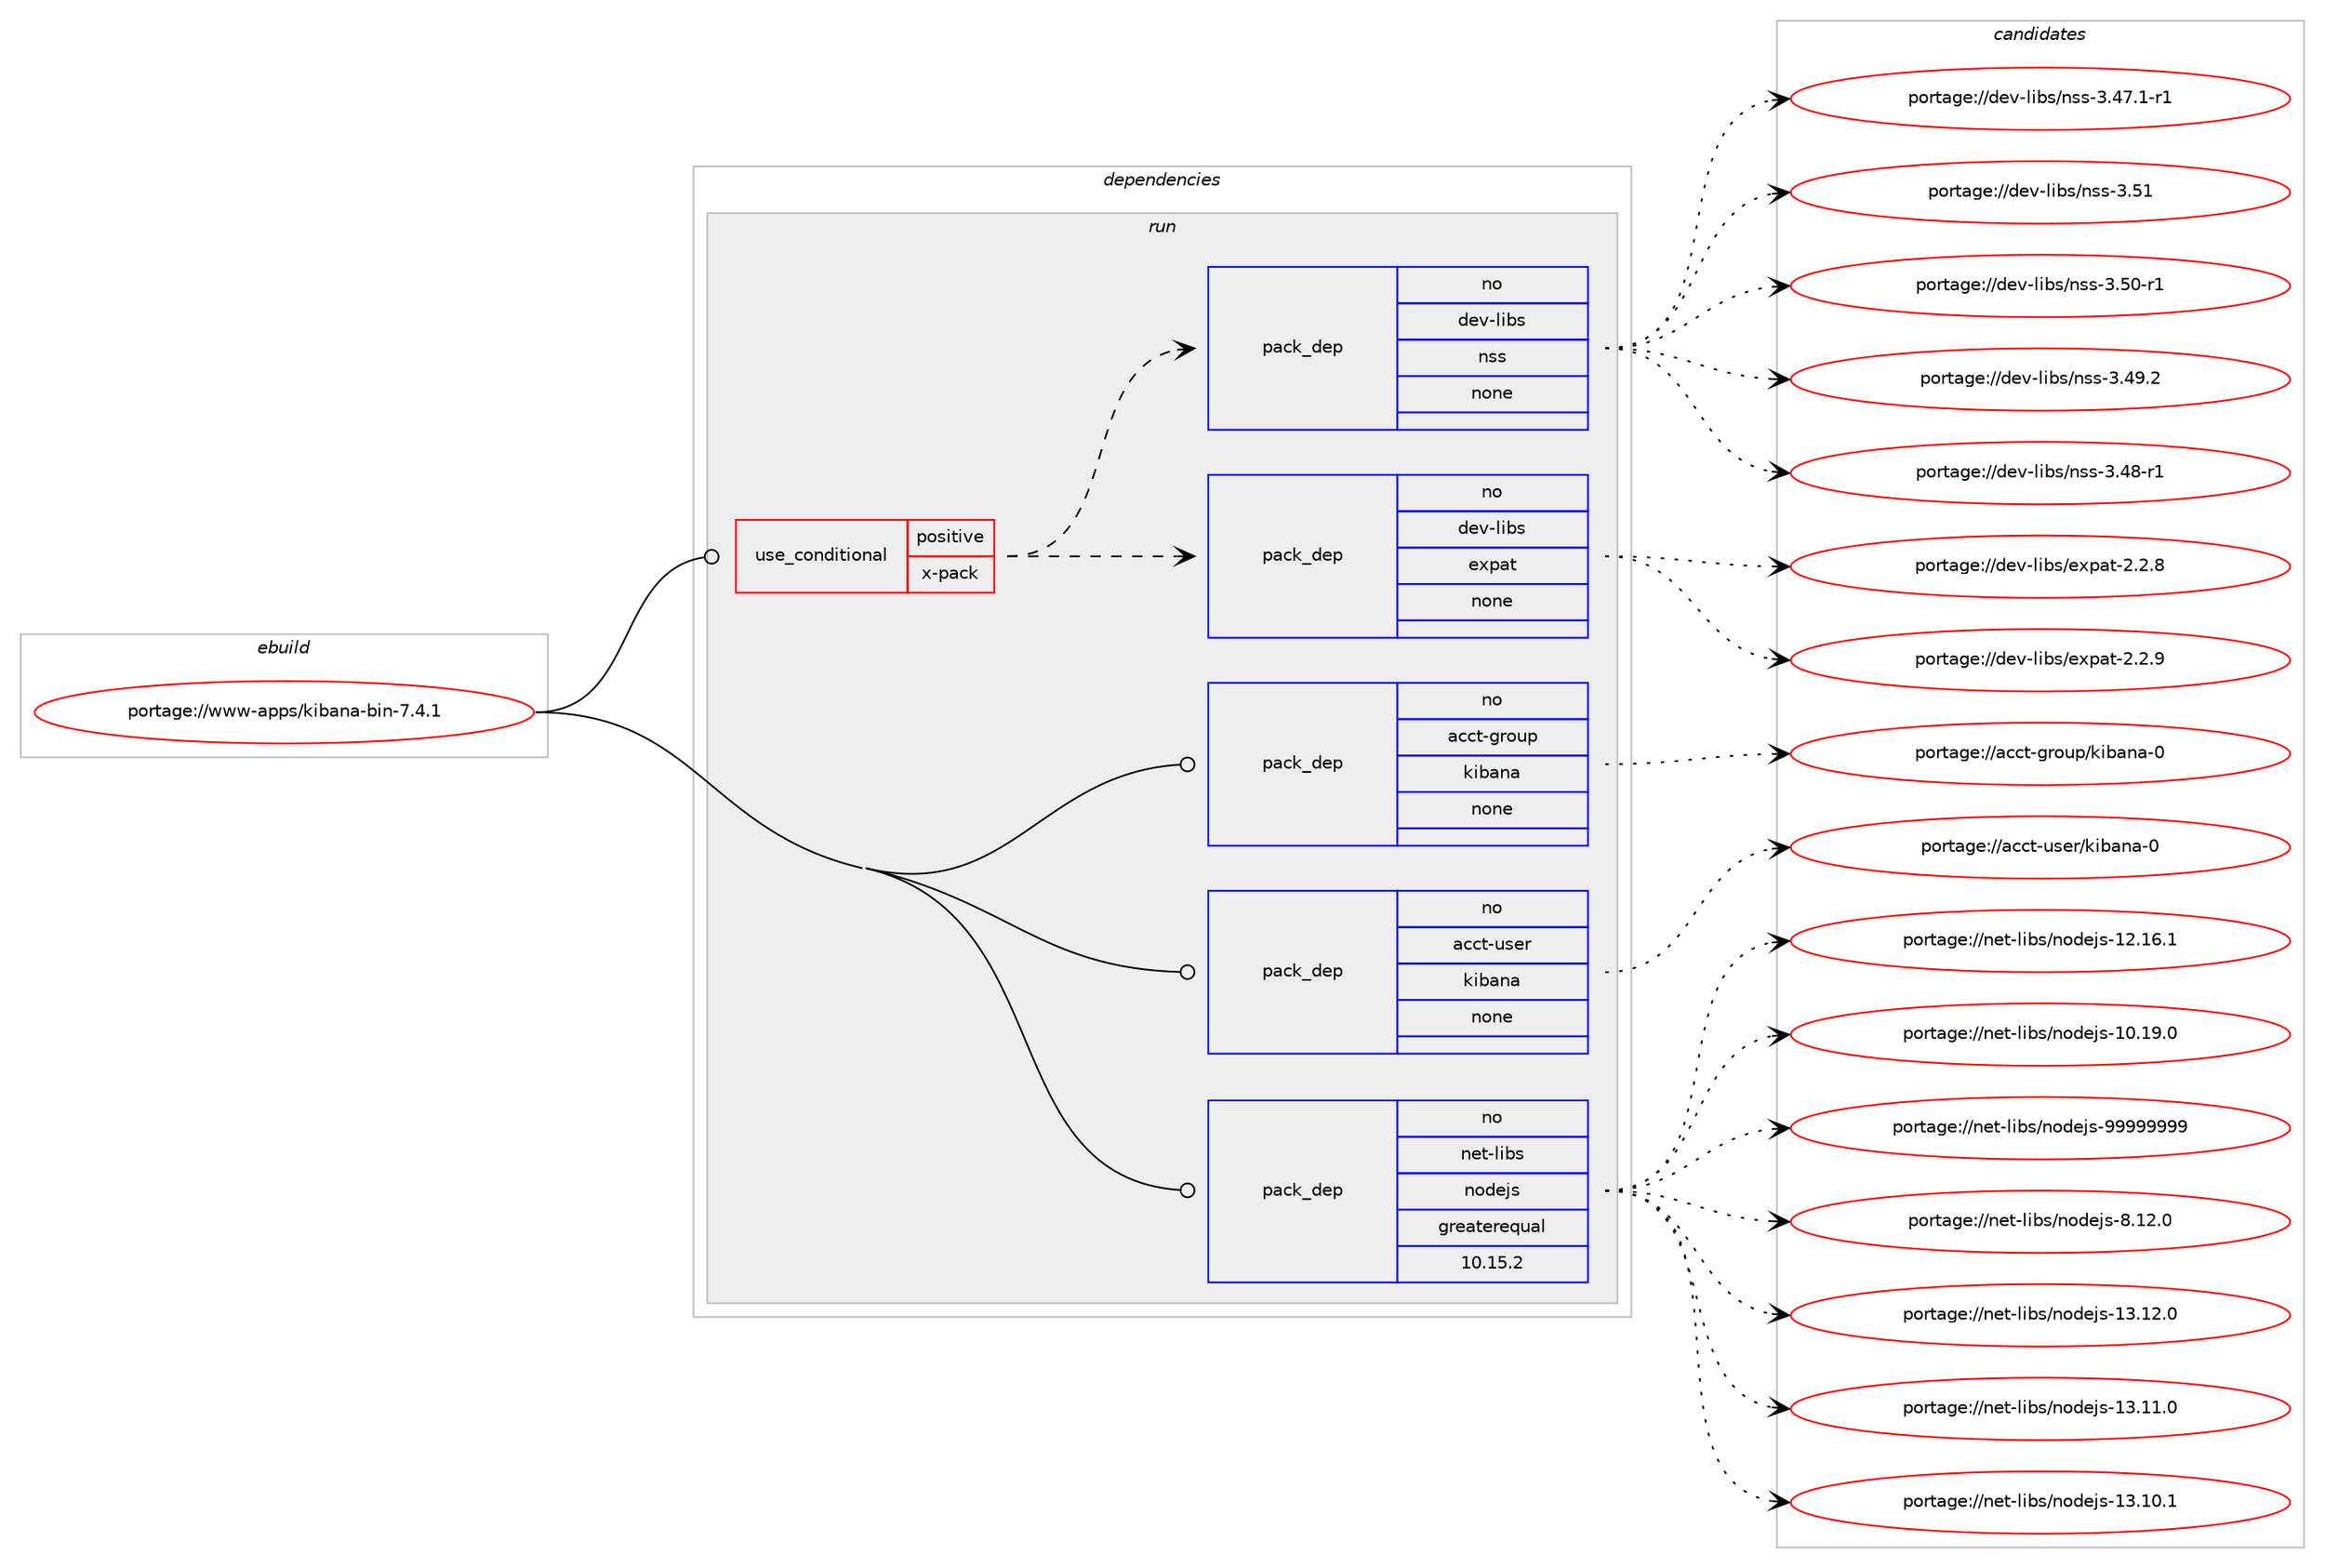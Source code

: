 digraph prolog {

# *************
# Graph options
# *************

newrank=true;
concentrate=true;
compound=true;
graph [rankdir=LR,fontname=Helvetica,fontsize=10,ranksep=1.5];#, ranksep=2.5, nodesep=0.2];
edge  [arrowhead=vee];
node  [fontname=Helvetica,fontsize=10];

# **********
# The ebuild
# **********

subgraph cluster_leftcol {
color=gray;
rank=same;
label=<<i>ebuild</i>>;
id [label="portage://www-apps/kibana-bin-7.4.1", color=red, width=4, href="../www-apps/kibana-bin-7.4.1.svg"];
}

# ****************
# The dependencies
# ****************

subgraph cluster_midcol {
color=gray;
label=<<i>dependencies</i>>;
subgraph cluster_compile {
fillcolor="#eeeeee";
style=filled;
label=<<i>compile</i>>;
}
subgraph cluster_compileandrun {
fillcolor="#eeeeee";
style=filled;
label=<<i>compile and run</i>>;
}
subgraph cluster_run {
fillcolor="#eeeeee";
style=filled;
label=<<i>run</i>>;
subgraph cond597 {
dependency4518 [label=<<TABLE BORDER="0" CELLBORDER="1" CELLSPACING="0" CELLPADDING="4"><TR><TD ROWSPAN="3" CELLPADDING="10">use_conditional</TD></TR><TR><TD>positive</TD></TR><TR><TD>x-pack</TD></TR></TABLE>>, shape=none, color=red];
subgraph pack3886 {
dependency4519 [label=<<TABLE BORDER="0" CELLBORDER="1" CELLSPACING="0" CELLPADDING="4" WIDTH="220"><TR><TD ROWSPAN="6" CELLPADDING="30">pack_dep</TD></TR><TR><TD WIDTH="110">no</TD></TR><TR><TD>dev-libs</TD></TR><TR><TD>expat</TD></TR><TR><TD>none</TD></TR><TR><TD></TD></TR></TABLE>>, shape=none, color=blue];
}
dependency4518:e -> dependency4519:w [weight=20,style="dashed",arrowhead="vee"];
subgraph pack3887 {
dependency4520 [label=<<TABLE BORDER="0" CELLBORDER="1" CELLSPACING="0" CELLPADDING="4" WIDTH="220"><TR><TD ROWSPAN="6" CELLPADDING="30">pack_dep</TD></TR><TR><TD WIDTH="110">no</TD></TR><TR><TD>dev-libs</TD></TR><TR><TD>nss</TD></TR><TR><TD>none</TD></TR><TR><TD></TD></TR></TABLE>>, shape=none, color=blue];
}
dependency4518:e -> dependency4520:w [weight=20,style="dashed",arrowhead="vee"];
}
id:e -> dependency4518:w [weight=20,style="solid",arrowhead="odot"];
subgraph pack3888 {
dependency4521 [label=<<TABLE BORDER="0" CELLBORDER="1" CELLSPACING="0" CELLPADDING="4" WIDTH="220"><TR><TD ROWSPAN="6" CELLPADDING="30">pack_dep</TD></TR><TR><TD WIDTH="110">no</TD></TR><TR><TD>acct-group</TD></TR><TR><TD>kibana</TD></TR><TR><TD>none</TD></TR><TR><TD></TD></TR></TABLE>>, shape=none, color=blue];
}
id:e -> dependency4521:w [weight=20,style="solid",arrowhead="odot"];
subgraph pack3889 {
dependency4522 [label=<<TABLE BORDER="0" CELLBORDER="1" CELLSPACING="0" CELLPADDING="4" WIDTH="220"><TR><TD ROWSPAN="6" CELLPADDING="30">pack_dep</TD></TR><TR><TD WIDTH="110">no</TD></TR><TR><TD>acct-user</TD></TR><TR><TD>kibana</TD></TR><TR><TD>none</TD></TR><TR><TD></TD></TR></TABLE>>, shape=none, color=blue];
}
id:e -> dependency4522:w [weight=20,style="solid",arrowhead="odot"];
subgraph pack3890 {
dependency4523 [label=<<TABLE BORDER="0" CELLBORDER="1" CELLSPACING="0" CELLPADDING="4" WIDTH="220"><TR><TD ROWSPAN="6" CELLPADDING="30">pack_dep</TD></TR><TR><TD WIDTH="110">no</TD></TR><TR><TD>net-libs</TD></TR><TR><TD>nodejs</TD></TR><TR><TD>greaterequal</TD></TR><TR><TD>10.15.2</TD></TR></TABLE>>, shape=none, color=blue];
}
id:e -> dependency4523:w [weight=20,style="solid",arrowhead="odot"];
}
}

# **************
# The candidates
# **************

subgraph cluster_choices {
rank=same;
color=gray;
label=<<i>candidates</i>>;

subgraph choice3886 {
color=black;
nodesep=1;
choice10010111845108105981154710112011297116455046504657 [label="portage://dev-libs/expat-2.2.9", color=red, width=4,href="../dev-libs/expat-2.2.9.svg"];
choice10010111845108105981154710112011297116455046504656 [label="portage://dev-libs/expat-2.2.8", color=red, width=4,href="../dev-libs/expat-2.2.8.svg"];
dependency4519:e -> choice10010111845108105981154710112011297116455046504657:w [style=dotted,weight="100"];
dependency4519:e -> choice10010111845108105981154710112011297116455046504656:w [style=dotted,weight="100"];
}
subgraph choice3887 {
color=black;
nodesep=1;
choice1001011184510810598115471101151154551465349 [label="portage://dev-libs/nss-3.51", color=red, width=4,href="../dev-libs/nss-3.51.svg"];
choice10010111845108105981154711011511545514653484511449 [label="portage://dev-libs/nss-3.50-r1", color=red, width=4,href="../dev-libs/nss-3.50-r1.svg"];
choice10010111845108105981154711011511545514652574650 [label="portage://dev-libs/nss-3.49.2", color=red, width=4,href="../dev-libs/nss-3.49.2.svg"];
choice10010111845108105981154711011511545514652564511449 [label="portage://dev-libs/nss-3.48-r1", color=red, width=4,href="../dev-libs/nss-3.48-r1.svg"];
choice100101118451081059811547110115115455146525546494511449 [label="portage://dev-libs/nss-3.47.1-r1", color=red, width=4,href="../dev-libs/nss-3.47.1-r1.svg"];
dependency4520:e -> choice1001011184510810598115471101151154551465349:w [style=dotted,weight="100"];
dependency4520:e -> choice10010111845108105981154711011511545514653484511449:w [style=dotted,weight="100"];
dependency4520:e -> choice10010111845108105981154711011511545514652574650:w [style=dotted,weight="100"];
dependency4520:e -> choice10010111845108105981154711011511545514652564511449:w [style=dotted,weight="100"];
dependency4520:e -> choice100101118451081059811547110115115455146525546494511449:w [style=dotted,weight="100"];
}
subgraph choice3888 {
color=black;
nodesep=1;
choice97999911645103114111117112471071059897110974548 [label="portage://acct-group/kibana-0", color=red, width=4,href="../acct-group/kibana-0.svg"];
dependency4521:e -> choice97999911645103114111117112471071059897110974548:w [style=dotted,weight="100"];
}
subgraph choice3889 {
color=black;
nodesep=1;
choice97999911645117115101114471071059897110974548 [label="portage://acct-user/kibana-0", color=red, width=4,href="../acct-user/kibana-0.svg"];
dependency4522:e -> choice97999911645117115101114471071059897110974548:w [style=dotted,weight="100"];
}
subgraph choice3890 {
color=black;
nodesep=1;
choice110101116451081059811547110111100101106115455757575757575757 [label="portage://net-libs/nodejs-99999999", color=red, width=4,href="../net-libs/nodejs-99999999.svg"];
choice11010111645108105981154711011110010110611545564649504648 [label="portage://net-libs/nodejs-8.12.0", color=red, width=4,href="../net-libs/nodejs-8.12.0.svg"];
choice1101011164510810598115471101111001011061154549514649504648 [label="portage://net-libs/nodejs-13.12.0", color=red, width=4,href="../net-libs/nodejs-13.12.0.svg"];
choice1101011164510810598115471101111001011061154549514649494648 [label="portage://net-libs/nodejs-13.11.0", color=red, width=4,href="../net-libs/nodejs-13.11.0.svg"];
choice1101011164510810598115471101111001011061154549514649484649 [label="portage://net-libs/nodejs-13.10.1", color=red, width=4,href="../net-libs/nodejs-13.10.1.svg"];
choice1101011164510810598115471101111001011061154549504649544649 [label="portage://net-libs/nodejs-12.16.1", color=red, width=4,href="../net-libs/nodejs-12.16.1.svg"];
choice1101011164510810598115471101111001011061154549484649574648 [label="portage://net-libs/nodejs-10.19.0", color=red, width=4,href="../net-libs/nodejs-10.19.0.svg"];
dependency4523:e -> choice110101116451081059811547110111100101106115455757575757575757:w [style=dotted,weight="100"];
dependency4523:e -> choice11010111645108105981154711011110010110611545564649504648:w [style=dotted,weight="100"];
dependency4523:e -> choice1101011164510810598115471101111001011061154549514649504648:w [style=dotted,weight="100"];
dependency4523:e -> choice1101011164510810598115471101111001011061154549514649494648:w [style=dotted,weight="100"];
dependency4523:e -> choice1101011164510810598115471101111001011061154549514649484649:w [style=dotted,weight="100"];
dependency4523:e -> choice1101011164510810598115471101111001011061154549504649544649:w [style=dotted,weight="100"];
dependency4523:e -> choice1101011164510810598115471101111001011061154549484649574648:w [style=dotted,weight="100"];
}
}

}
